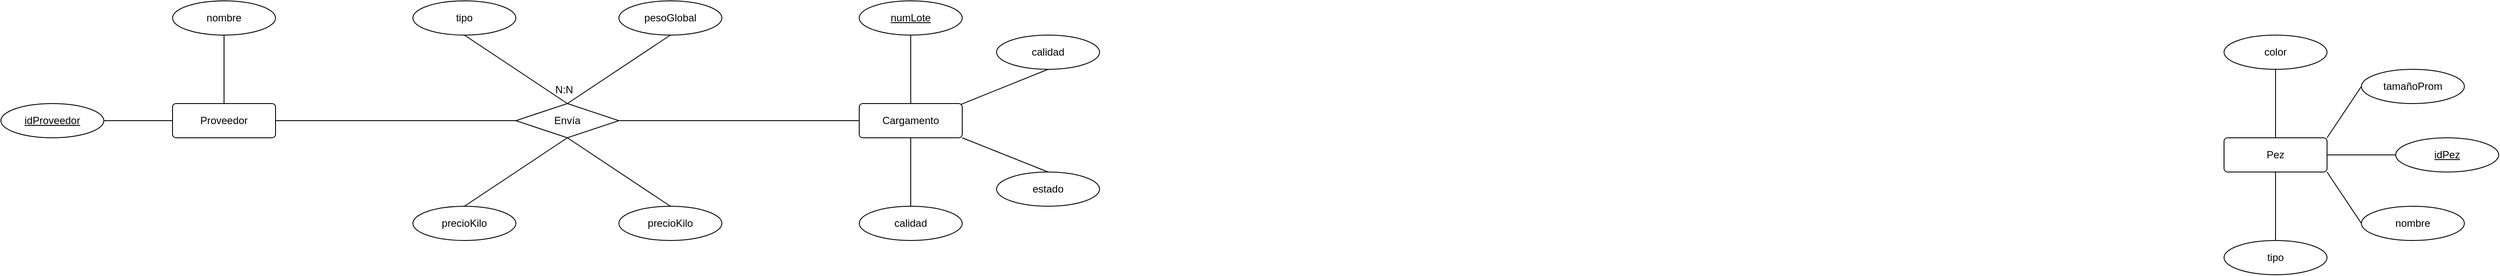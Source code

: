 <mxfile version="13.9.7"><diagram id="IwxbAkl_QF22f_hAsmUa" name="Page-1"><mxGraphModel dx="1553" dy="536" grid="1" gridSize="10" guides="1" tooltips="1" connect="1" arrows="1" fold="1" page="1" pageScale="1" pageWidth="827" pageHeight="1169" math="0" shadow="0"><root><mxCell id="0"/><mxCell id="1" parent="0"/><mxCell id="pDHIlOoIZ7-gjcepys6I-13" value="Proveedor" style="rounded=1;arcSize=10;whiteSpace=wrap;html=1;align=center;" vertex="1" parent="1"><mxGeometry x="240" y="160" width="120" height="40" as="geometry"/></mxCell><mxCell id="pDHIlOoIZ7-gjcepys6I-15" value="nombre" style="ellipse;whiteSpace=wrap;html=1;align=center;" vertex="1" parent="1"><mxGeometry x="240" y="40" width="120" height="40" as="geometry"/></mxCell><mxCell id="pDHIlOoIZ7-gjcepys6I-18" value="idProveedor" style="ellipse;whiteSpace=wrap;html=1;align=center;fontStyle=4;" vertex="1" parent="1"><mxGeometry x="40" y="160" width="120" height="40" as="geometry"/></mxCell><mxCell id="pDHIlOoIZ7-gjcepys6I-19" value="" style="endArrow=none;html=1;rounded=0;exitX=0;exitY=0.5;exitDx=0;exitDy=0;entryX=1;entryY=0.5;entryDx=0;entryDy=0;" edge="1" parent="1" source="pDHIlOoIZ7-gjcepys6I-13" target="pDHIlOoIZ7-gjcepys6I-18"><mxGeometry relative="1" as="geometry"><mxPoint x="210" y="120" as="sourcePoint"/><mxPoint x="210" y="200" as="targetPoint"/></mxGeometry></mxCell><mxCell id="pDHIlOoIZ7-gjcepys6I-20" value="" style="endArrow=none;html=1;rounded=0;exitX=0.5;exitY=0;exitDx=0;exitDy=0;entryX=0.5;entryY=1;entryDx=0;entryDy=0;" edge="1" parent="1" source="pDHIlOoIZ7-gjcepys6I-13" target="pDHIlOoIZ7-gjcepys6I-15"><mxGeometry relative="1" as="geometry"><mxPoint x="300" y="120" as="sourcePoint"/><mxPoint x="220" y="120" as="targetPoint"/></mxGeometry></mxCell><mxCell id="pDHIlOoIZ7-gjcepys6I-21" value="Envía" style="shape=rhombus;perimeter=rhombusPerimeter;whiteSpace=wrap;html=1;align=center;" vertex="1" parent="1"><mxGeometry x="640" y="160" width="120" height="40" as="geometry"/></mxCell><mxCell id="pDHIlOoIZ7-gjcepys6I-22" value="N:N" style="text;strokeColor=none;fillColor=none;spacingLeft=4;spacingRight=4;overflow=hidden;rotatable=0;points=[[0,0.5],[1,0.5]];portConstraint=eastwest;fontSize=12;" vertex="1" parent="1"><mxGeometry x="680" y="130" width="40" height="30" as="geometry"/></mxCell><mxCell id="pDHIlOoIZ7-gjcepys6I-23" value="" style="endArrow=none;html=1;rounded=0;exitX=1;exitY=0.5;exitDx=0;exitDy=0;entryX=0;entryY=0.5;entryDx=0;entryDy=0;" edge="1" parent="1" source="pDHIlOoIZ7-gjcepys6I-13" target="pDHIlOoIZ7-gjcepys6I-21"><mxGeometry relative="1" as="geometry"><mxPoint x="450" y="230" as="sourcePoint"/><mxPoint x="610" y="230" as="targetPoint"/></mxGeometry></mxCell><mxCell id="pDHIlOoIZ7-gjcepys6I-24" value="" style="endArrow=none;html=1;rounded=0;entryX=0;entryY=0.5;entryDx=0;entryDy=0;" edge="1" parent="1" source="pDHIlOoIZ7-gjcepys6I-21" target="pDHIlOoIZ7-gjcepys6I-45"><mxGeometry relative="1" as="geometry"><mxPoint x="760.0" y="179.41" as="sourcePoint"/><mxPoint x="1040.0" y="180" as="targetPoint"/></mxGeometry></mxCell><mxCell id="pDHIlOoIZ7-gjcepys6I-25" value="tipo" style="ellipse;whiteSpace=wrap;html=1;align=center;" vertex="1" parent="1"><mxGeometry x="520" y="40" width="120" height="40" as="geometry"/></mxCell><mxCell id="pDHIlOoIZ7-gjcepys6I-27" value="" style="endArrow=none;html=1;rounded=0;exitX=0.5;exitY=1;exitDx=0;exitDy=0;entryX=0.5;entryY=0;entryDx=0;entryDy=0;" edge="1" parent="1" source="pDHIlOoIZ7-gjcepys6I-25" target="pDHIlOoIZ7-gjcepys6I-21"><mxGeometry relative="1" as="geometry"><mxPoint x="570" y="120" as="sourcePoint"/><mxPoint x="730" y="120" as="targetPoint"/></mxGeometry></mxCell><mxCell id="pDHIlOoIZ7-gjcepys6I-28" value="pesoGlobal" style="ellipse;whiteSpace=wrap;html=1;align=center;" vertex="1" parent="1"><mxGeometry x="760" y="40" width="120" height="40" as="geometry"/></mxCell><mxCell id="pDHIlOoIZ7-gjcepys6I-29" value="" style="endArrow=none;html=1;rounded=0;exitX=0.5;exitY=1;exitDx=0;exitDy=0;entryX=0.5;entryY=0;entryDx=0;entryDy=0;" edge="1" parent="1" source="pDHIlOoIZ7-gjcepys6I-28" target="pDHIlOoIZ7-gjcepys6I-21"><mxGeometry relative="1" as="geometry"><mxPoint x="707" y="180" as="sourcePoint"/><mxPoint x="740" y="160" as="targetPoint"/></mxGeometry></mxCell><mxCell id="pDHIlOoIZ7-gjcepys6I-30" value="precioKilo" style="ellipse;whiteSpace=wrap;html=1;align=center;" vertex="1" parent="1"><mxGeometry x="520" y="280" width="120" height="40" as="geometry"/></mxCell><mxCell id="pDHIlOoIZ7-gjcepys6I-31" value="precioKilo" style="ellipse;whiteSpace=wrap;html=1;align=center;" vertex="1" parent="1"><mxGeometry x="760" y="280" width="120" height="40" as="geometry"/></mxCell><mxCell id="pDHIlOoIZ7-gjcepys6I-32" value="" style="endArrow=none;html=1;rounded=0;exitX=0.5;exitY=1;exitDx=0;exitDy=0;entryX=0.5;entryY=0;entryDx=0;entryDy=0;" edge="1" parent="1" source="pDHIlOoIZ7-gjcepys6I-21" target="pDHIlOoIZ7-gjcepys6I-30"><mxGeometry relative="1" as="geometry"><mxPoint x="590" y="220" as="sourcePoint"/><mxPoint x="710" y="300" as="targetPoint"/></mxGeometry></mxCell><mxCell id="pDHIlOoIZ7-gjcepys6I-33" value="" style="endArrow=none;html=1;rounded=0;exitX=0.5;exitY=1;exitDx=0;exitDy=0;entryX=0.5;entryY=0;entryDx=0;entryDy=0;" edge="1" parent="1" source="pDHIlOoIZ7-gjcepys6I-21" target="pDHIlOoIZ7-gjcepys6I-31"><mxGeometry relative="1" as="geometry"><mxPoint x="790" y="210" as="sourcePoint"/><mxPoint x="670" y="290" as="targetPoint"/></mxGeometry></mxCell><mxCell id="pDHIlOoIZ7-gjcepys6I-34" value="Pez" style="rounded=1;arcSize=10;whiteSpace=wrap;html=1;align=center;" vertex="1" parent="1"><mxGeometry x="2630" y="200" width="120" height="40" as="geometry"/></mxCell><mxCell id="pDHIlOoIZ7-gjcepys6I-35" value="tamañoProm" style="ellipse;whiteSpace=wrap;html=1;align=center;" vertex="1" parent="1"><mxGeometry x="2790" y="120" width="120" height="40" as="geometry"/></mxCell><mxCell id="pDHIlOoIZ7-gjcepys6I-36" value="nombre" style="ellipse;whiteSpace=wrap;html=1;align=center;" vertex="1" parent="1"><mxGeometry x="2790" y="280" width="120" height="40" as="geometry"/></mxCell><mxCell id="pDHIlOoIZ7-gjcepys6I-37" value="tipo" style="ellipse;whiteSpace=wrap;html=1;align=center;" vertex="1" parent="1"><mxGeometry x="2630" y="320" width="120" height="40" as="geometry"/></mxCell><mxCell id="pDHIlOoIZ7-gjcepys6I-38" value="color" style="ellipse;whiteSpace=wrap;html=1;align=center;" vertex="1" parent="1"><mxGeometry x="2630" y="80" width="120" height="40" as="geometry"/></mxCell><mxCell id="pDHIlOoIZ7-gjcepys6I-39" value="idPez" style="ellipse;whiteSpace=wrap;html=1;align=center;fontStyle=4;" vertex="1" parent="1"><mxGeometry x="2830" y="200" width="120" height="40" as="geometry"/></mxCell><mxCell id="pDHIlOoIZ7-gjcepys6I-40" value="" style="endArrow=none;html=1;rounded=0;exitX=0.5;exitY=1;exitDx=0;exitDy=0;entryX=0.5;entryY=0;entryDx=0;entryDy=0;" edge="1" parent="1" source="pDHIlOoIZ7-gjcepys6I-38" target="pDHIlOoIZ7-gjcepys6I-34"><mxGeometry relative="1" as="geometry"><mxPoint x="2440" y="380" as="sourcePoint"/><mxPoint x="2600" y="380" as="targetPoint"/></mxGeometry></mxCell><mxCell id="pDHIlOoIZ7-gjcepys6I-41" value="" style="endArrow=none;html=1;rounded=0;exitX=0;exitY=0.5;exitDx=0;exitDy=0;entryX=1;entryY=1;entryDx=0;entryDy=0;" edge="1" parent="1" source="pDHIlOoIZ7-gjcepys6I-36" target="pDHIlOoIZ7-gjcepys6I-34"><mxGeometry relative="1" as="geometry"><mxPoint x="2610" y="170" as="sourcePoint"/><mxPoint x="2610" y="250" as="targetPoint"/></mxGeometry></mxCell><mxCell id="pDHIlOoIZ7-gjcepys6I-42" value="" style="endArrow=none;html=1;rounded=0;entryX=1;entryY=0.5;entryDx=0;entryDy=0;exitX=0;exitY=0.5;exitDx=0;exitDy=0;" edge="1" parent="1" source="pDHIlOoIZ7-gjcepys6I-39" target="pDHIlOoIZ7-gjcepys6I-34"><mxGeometry relative="1" as="geometry"><mxPoint x="2820" y="240" as="sourcePoint"/><mxPoint x="2820" y="280" as="targetPoint"/></mxGeometry></mxCell><mxCell id="pDHIlOoIZ7-gjcepys6I-43" value="" style="endArrow=none;html=1;rounded=0;exitX=0;exitY=0.5;exitDx=0;exitDy=0;entryX=1;entryY=0;entryDx=0;entryDy=0;" edge="1" parent="1" source="pDHIlOoIZ7-gjcepys6I-35" target="pDHIlOoIZ7-gjcepys6I-34"><mxGeometry relative="1" as="geometry"><mxPoint x="2580" y="280" as="sourcePoint"/><mxPoint x="2650" y="260" as="targetPoint"/></mxGeometry></mxCell><mxCell id="pDHIlOoIZ7-gjcepys6I-44" value="" style="endArrow=none;html=1;rounded=0;exitX=0.5;exitY=0;exitDx=0;exitDy=0;entryX=0.5;entryY=1;entryDx=0;entryDy=0;" edge="1" parent="1" source="pDHIlOoIZ7-gjcepys6I-37" target="pDHIlOoIZ7-gjcepys6I-34"><mxGeometry relative="1" as="geometry"><mxPoint x="2630" y="320" as="sourcePoint"/><mxPoint x="2670" y="260" as="targetPoint"/></mxGeometry></mxCell><mxCell id="pDHIlOoIZ7-gjcepys6I-45" value="Cargamento" style="rounded=1;arcSize=10;whiteSpace=wrap;html=1;align=center;" vertex="1" parent="1"><mxGeometry x="1040" y="160" width="120" height="40" as="geometry"/></mxCell><mxCell id="pDHIlOoIZ7-gjcepys6I-51" value="numLote" style="ellipse;whiteSpace=wrap;html=1;align=center;fontStyle=4;" vertex="1" parent="1"><mxGeometry x="1040" y="40" width="120" height="40" as="geometry"/></mxCell><mxCell id="pDHIlOoIZ7-gjcepys6I-52" value="calidad" style="ellipse;whiteSpace=wrap;html=1;align=center;" vertex="1" parent="1"><mxGeometry x="1040" y="280" width="120" height="40" as="geometry"/></mxCell><mxCell id="pDHIlOoIZ7-gjcepys6I-53" value="" style="endArrow=none;html=1;rounded=0;exitX=0.5;exitY=1;exitDx=0;exitDy=0;entryX=0.5;entryY=0;entryDx=0;entryDy=0;" edge="1" parent="1" source="pDHIlOoIZ7-gjcepys6I-45" target="pDHIlOoIZ7-gjcepys6I-52"><mxGeometry relative="1" as="geometry"><mxPoint x="1100.0" y="210" as="sourcePoint"/><mxPoint x="1220.0" y="290" as="targetPoint"/></mxGeometry></mxCell><mxCell id="pDHIlOoIZ7-gjcepys6I-54" value="" style="endArrow=none;html=1;rounded=0;" edge="1" parent="1" source="pDHIlOoIZ7-gjcepys6I-51" target="pDHIlOoIZ7-gjcepys6I-45"><mxGeometry relative="1" as="geometry"><mxPoint x="1099.41" y="80" as="sourcePoint"/><mxPoint x="1099.41" y="160" as="targetPoint"/></mxGeometry></mxCell><mxCell id="pDHIlOoIZ7-gjcepys6I-55" value="calidad" style="ellipse;whiteSpace=wrap;html=1;align=center;" vertex="1" parent="1"><mxGeometry x="1200" y="80" width="120" height="40" as="geometry"/></mxCell><mxCell id="pDHIlOoIZ7-gjcepys6I-56" value="" style="endArrow=none;html=1;rounded=0;exitX=0.5;exitY=1;exitDx=0;exitDy=0;entryX=0.984;entryY=0.029;entryDx=0;entryDy=0;entryPerimeter=0;" edge="1" parent="1" source="pDHIlOoIZ7-gjcepys6I-55" target="pDHIlOoIZ7-gjcepys6I-45"><mxGeometry relative="1" as="geometry"><mxPoint x="1220" y="170.0" as="sourcePoint"/><mxPoint x="1170" y="160" as="targetPoint"/></mxGeometry></mxCell><mxCell id="pDHIlOoIZ7-gjcepys6I-57" value="estado" style="ellipse;whiteSpace=wrap;html=1;align=center;" vertex="1" parent="1"><mxGeometry x="1200" y="240" width="120" height="40" as="geometry"/></mxCell><mxCell id="pDHIlOoIZ7-gjcepys6I-58" value="" style="endArrow=none;html=1;rounded=0;exitX=0.5;exitY=0;exitDx=0;exitDy=0;entryX=1;entryY=1;entryDx=0;entryDy=0;" edge="1" parent="1" source="pDHIlOoIZ7-gjcepys6I-57" target="pDHIlOoIZ7-gjcepys6I-45"><mxGeometry relative="1" as="geometry"><mxPoint x="1261.92" y="190" as="sourcePoint"/><mxPoint x="1160" y="231.16" as="targetPoint"/></mxGeometry></mxCell></root></mxGraphModel></diagram></mxfile>